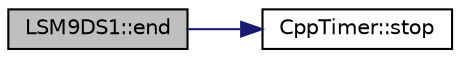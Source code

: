digraph "LSM9DS1::end"
{
  edge [fontname="Helvetica",fontsize="10",labelfontname="Helvetica",labelfontsize="10"];
  node [fontname="Helvetica",fontsize="10",shape=record];
  rankdir="LR";
  Node176 [label="LSM9DS1::end",height=0.2,width=0.4,color="black", fillcolor="grey75", style="filled", fontcolor="black"];
  Node176 -> Node177 [color="midnightblue",fontsize="10",style="solid"];
  Node177 [label="CppTimer::stop",height=0.2,width=0.4,color="black", fillcolor="white", style="filled",URL="$classCppTimer.html#a4bb95ddee98a536d0818b8f6096bf7e7",tooltip="Stops and deletes the timer. "];
}
